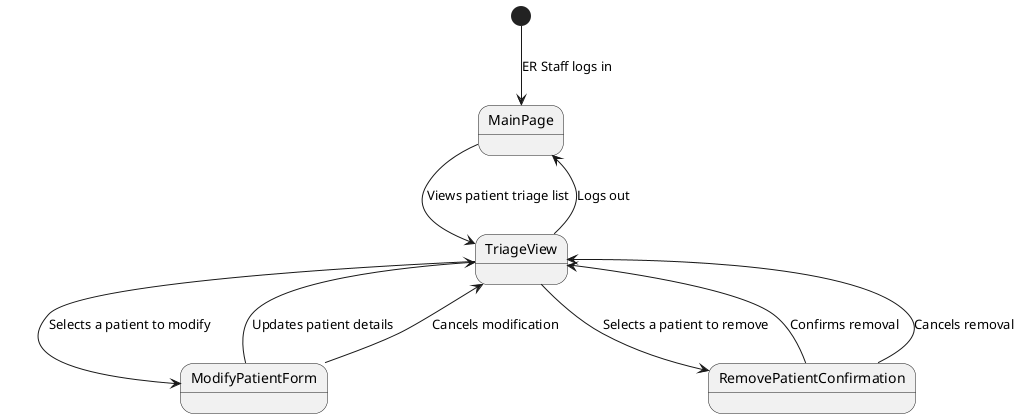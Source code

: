 @startuml

[*] --> MainPage : ER Staff logs in

MainPage --> TriageView : Views patient triage list
TriageView --> ModifyPatientForm : Selects a patient to modify
ModifyPatientForm --> TriageView : Updates patient details
ModifyPatientForm --> TriageView : Cancels modification

TriageView --> RemovePatientConfirmation : Selects a patient to remove
RemovePatientConfirmation --> TriageView : Confirms removal
RemovePatientConfirmation --> TriageView : Cancels removal

TriageView --> MainPage : Logs out

@enduml